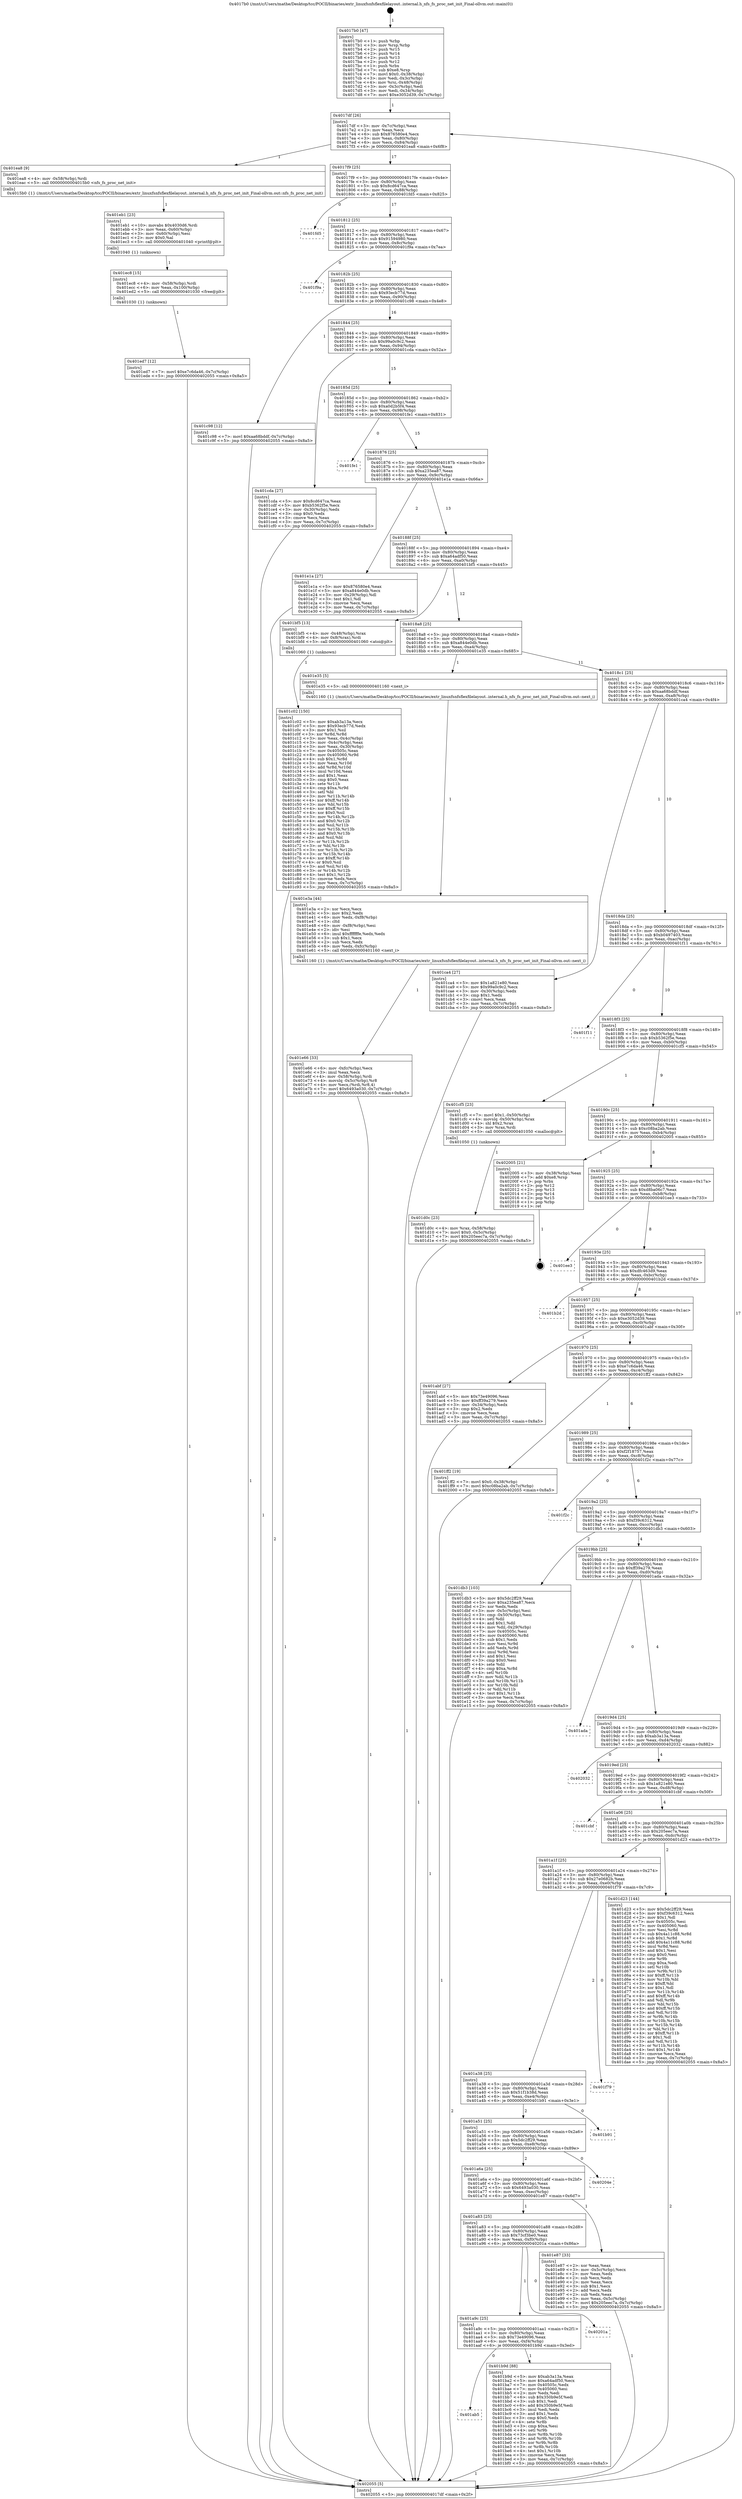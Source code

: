 digraph "0x4017b0" {
  label = "0x4017b0 (/mnt/c/Users/mathe/Desktop/tcc/POCII/binaries/extr_linuxfsnfsflexfilelayout..internal.h_nfs_fs_proc_net_init_Final-ollvm.out::main(0))"
  labelloc = "t"
  node[shape=record]

  Entry [label="",width=0.3,height=0.3,shape=circle,fillcolor=black,style=filled]
  "0x4017df" [label="{
     0x4017df [26]\l
     | [instrs]\l
     &nbsp;&nbsp;0x4017df \<+3\>: mov -0x7c(%rbp),%eax\l
     &nbsp;&nbsp;0x4017e2 \<+2\>: mov %eax,%ecx\l
     &nbsp;&nbsp;0x4017e4 \<+6\>: sub $0x876580e4,%ecx\l
     &nbsp;&nbsp;0x4017ea \<+3\>: mov %eax,-0x80(%rbp)\l
     &nbsp;&nbsp;0x4017ed \<+6\>: mov %ecx,-0x84(%rbp)\l
     &nbsp;&nbsp;0x4017f3 \<+6\>: je 0000000000401ea8 \<main+0x6f8\>\l
  }"]
  "0x401ea8" [label="{
     0x401ea8 [9]\l
     | [instrs]\l
     &nbsp;&nbsp;0x401ea8 \<+4\>: mov -0x58(%rbp),%rdi\l
     &nbsp;&nbsp;0x401eac \<+5\>: call 00000000004015b0 \<nfs_fs_proc_net_init\>\l
     | [calls]\l
     &nbsp;&nbsp;0x4015b0 \{1\} (/mnt/c/Users/mathe/Desktop/tcc/POCII/binaries/extr_linuxfsnfsflexfilelayout..internal.h_nfs_fs_proc_net_init_Final-ollvm.out::nfs_fs_proc_net_init)\l
  }"]
  "0x4017f9" [label="{
     0x4017f9 [25]\l
     | [instrs]\l
     &nbsp;&nbsp;0x4017f9 \<+5\>: jmp 00000000004017fe \<main+0x4e\>\l
     &nbsp;&nbsp;0x4017fe \<+3\>: mov -0x80(%rbp),%eax\l
     &nbsp;&nbsp;0x401801 \<+5\>: sub $0x8cd647ca,%eax\l
     &nbsp;&nbsp;0x401806 \<+6\>: mov %eax,-0x88(%rbp)\l
     &nbsp;&nbsp;0x40180c \<+6\>: je 0000000000401fd5 \<main+0x825\>\l
  }"]
  Exit [label="",width=0.3,height=0.3,shape=circle,fillcolor=black,style=filled,peripheries=2]
  "0x401fd5" [label="{
     0x401fd5\l
  }", style=dashed]
  "0x401812" [label="{
     0x401812 [25]\l
     | [instrs]\l
     &nbsp;&nbsp;0x401812 \<+5\>: jmp 0000000000401817 \<main+0x67\>\l
     &nbsp;&nbsp;0x401817 \<+3\>: mov -0x80(%rbp),%eax\l
     &nbsp;&nbsp;0x40181a \<+5\>: sub $0x91594980,%eax\l
     &nbsp;&nbsp;0x40181f \<+6\>: mov %eax,-0x8c(%rbp)\l
     &nbsp;&nbsp;0x401825 \<+6\>: je 0000000000401f9a \<main+0x7ea\>\l
  }"]
  "0x401ed7" [label="{
     0x401ed7 [12]\l
     | [instrs]\l
     &nbsp;&nbsp;0x401ed7 \<+7\>: movl $0xe7c6da46,-0x7c(%rbp)\l
     &nbsp;&nbsp;0x401ede \<+5\>: jmp 0000000000402055 \<main+0x8a5\>\l
  }"]
  "0x401f9a" [label="{
     0x401f9a\l
  }", style=dashed]
  "0x40182b" [label="{
     0x40182b [25]\l
     | [instrs]\l
     &nbsp;&nbsp;0x40182b \<+5\>: jmp 0000000000401830 \<main+0x80\>\l
     &nbsp;&nbsp;0x401830 \<+3\>: mov -0x80(%rbp),%eax\l
     &nbsp;&nbsp;0x401833 \<+5\>: sub $0x93ecb77d,%eax\l
     &nbsp;&nbsp;0x401838 \<+6\>: mov %eax,-0x90(%rbp)\l
     &nbsp;&nbsp;0x40183e \<+6\>: je 0000000000401c98 \<main+0x4e8\>\l
  }"]
  "0x401ec8" [label="{
     0x401ec8 [15]\l
     | [instrs]\l
     &nbsp;&nbsp;0x401ec8 \<+4\>: mov -0x58(%rbp),%rdi\l
     &nbsp;&nbsp;0x401ecc \<+6\>: mov %eax,-0x100(%rbp)\l
     &nbsp;&nbsp;0x401ed2 \<+5\>: call 0000000000401030 \<free@plt\>\l
     | [calls]\l
     &nbsp;&nbsp;0x401030 \{1\} (unknown)\l
  }"]
  "0x401c98" [label="{
     0x401c98 [12]\l
     | [instrs]\l
     &nbsp;&nbsp;0x401c98 \<+7\>: movl $0xaa68bddf,-0x7c(%rbp)\l
     &nbsp;&nbsp;0x401c9f \<+5\>: jmp 0000000000402055 \<main+0x8a5\>\l
  }"]
  "0x401844" [label="{
     0x401844 [25]\l
     | [instrs]\l
     &nbsp;&nbsp;0x401844 \<+5\>: jmp 0000000000401849 \<main+0x99\>\l
     &nbsp;&nbsp;0x401849 \<+3\>: mov -0x80(%rbp),%eax\l
     &nbsp;&nbsp;0x40184c \<+5\>: sub $0x99a0c9c2,%eax\l
     &nbsp;&nbsp;0x401851 \<+6\>: mov %eax,-0x94(%rbp)\l
     &nbsp;&nbsp;0x401857 \<+6\>: je 0000000000401cda \<main+0x52a\>\l
  }"]
  "0x401eb1" [label="{
     0x401eb1 [23]\l
     | [instrs]\l
     &nbsp;&nbsp;0x401eb1 \<+10\>: movabs $0x4030d6,%rdi\l
     &nbsp;&nbsp;0x401ebb \<+3\>: mov %eax,-0x60(%rbp)\l
     &nbsp;&nbsp;0x401ebe \<+3\>: mov -0x60(%rbp),%esi\l
     &nbsp;&nbsp;0x401ec1 \<+2\>: mov $0x0,%al\l
     &nbsp;&nbsp;0x401ec3 \<+5\>: call 0000000000401040 \<printf@plt\>\l
     | [calls]\l
     &nbsp;&nbsp;0x401040 \{1\} (unknown)\l
  }"]
  "0x401cda" [label="{
     0x401cda [27]\l
     | [instrs]\l
     &nbsp;&nbsp;0x401cda \<+5\>: mov $0x8cd647ca,%eax\l
     &nbsp;&nbsp;0x401cdf \<+5\>: mov $0xb5362f5e,%ecx\l
     &nbsp;&nbsp;0x401ce4 \<+3\>: mov -0x30(%rbp),%edx\l
     &nbsp;&nbsp;0x401ce7 \<+3\>: cmp $0x0,%edx\l
     &nbsp;&nbsp;0x401cea \<+3\>: cmove %ecx,%eax\l
     &nbsp;&nbsp;0x401ced \<+3\>: mov %eax,-0x7c(%rbp)\l
     &nbsp;&nbsp;0x401cf0 \<+5\>: jmp 0000000000402055 \<main+0x8a5\>\l
  }"]
  "0x40185d" [label="{
     0x40185d [25]\l
     | [instrs]\l
     &nbsp;&nbsp;0x40185d \<+5\>: jmp 0000000000401862 \<main+0xb2\>\l
     &nbsp;&nbsp;0x401862 \<+3\>: mov -0x80(%rbp),%eax\l
     &nbsp;&nbsp;0x401865 \<+5\>: sub $0xa0d2b5f4,%eax\l
     &nbsp;&nbsp;0x40186a \<+6\>: mov %eax,-0x98(%rbp)\l
     &nbsp;&nbsp;0x401870 \<+6\>: je 0000000000401fe1 \<main+0x831\>\l
  }"]
  "0x401e66" [label="{
     0x401e66 [33]\l
     | [instrs]\l
     &nbsp;&nbsp;0x401e66 \<+6\>: mov -0xfc(%rbp),%ecx\l
     &nbsp;&nbsp;0x401e6c \<+3\>: imul %eax,%ecx\l
     &nbsp;&nbsp;0x401e6f \<+4\>: mov -0x58(%rbp),%rdi\l
     &nbsp;&nbsp;0x401e73 \<+4\>: movslq -0x5c(%rbp),%r8\l
     &nbsp;&nbsp;0x401e77 \<+4\>: mov %ecx,(%rdi,%r8,4)\l
     &nbsp;&nbsp;0x401e7b \<+7\>: movl $0x6493a030,-0x7c(%rbp)\l
     &nbsp;&nbsp;0x401e82 \<+5\>: jmp 0000000000402055 \<main+0x8a5\>\l
  }"]
  "0x401fe1" [label="{
     0x401fe1\l
  }", style=dashed]
  "0x401876" [label="{
     0x401876 [25]\l
     | [instrs]\l
     &nbsp;&nbsp;0x401876 \<+5\>: jmp 000000000040187b \<main+0xcb\>\l
     &nbsp;&nbsp;0x40187b \<+3\>: mov -0x80(%rbp),%eax\l
     &nbsp;&nbsp;0x40187e \<+5\>: sub $0xa235ea87,%eax\l
     &nbsp;&nbsp;0x401883 \<+6\>: mov %eax,-0x9c(%rbp)\l
     &nbsp;&nbsp;0x401889 \<+6\>: je 0000000000401e1a \<main+0x66a\>\l
  }"]
  "0x401e3a" [label="{
     0x401e3a [44]\l
     | [instrs]\l
     &nbsp;&nbsp;0x401e3a \<+2\>: xor %ecx,%ecx\l
     &nbsp;&nbsp;0x401e3c \<+5\>: mov $0x2,%edx\l
     &nbsp;&nbsp;0x401e41 \<+6\>: mov %edx,-0xf8(%rbp)\l
     &nbsp;&nbsp;0x401e47 \<+1\>: cltd\l
     &nbsp;&nbsp;0x401e48 \<+6\>: mov -0xf8(%rbp),%esi\l
     &nbsp;&nbsp;0x401e4e \<+2\>: idiv %esi\l
     &nbsp;&nbsp;0x401e50 \<+6\>: imul $0xfffffffe,%edx,%edx\l
     &nbsp;&nbsp;0x401e56 \<+3\>: sub $0x1,%ecx\l
     &nbsp;&nbsp;0x401e59 \<+2\>: sub %ecx,%edx\l
     &nbsp;&nbsp;0x401e5b \<+6\>: mov %edx,-0xfc(%rbp)\l
     &nbsp;&nbsp;0x401e61 \<+5\>: call 0000000000401160 \<next_i\>\l
     | [calls]\l
     &nbsp;&nbsp;0x401160 \{1\} (/mnt/c/Users/mathe/Desktop/tcc/POCII/binaries/extr_linuxfsnfsflexfilelayout..internal.h_nfs_fs_proc_net_init_Final-ollvm.out::next_i)\l
  }"]
  "0x401e1a" [label="{
     0x401e1a [27]\l
     | [instrs]\l
     &nbsp;&nbsp;0x401e1a \<+5\>: mov $0x876580e4,%eax\l
     &nbsp;&nbsp;0x401e1f \<+5\>: mov $0xa844e0db,%ecx\l
     &nbsp;&nbsp;0x401e24 \<+3\>: mov -0x29(%rbp),%dl\l
     &nbsp;&nbsp;0x401e27 \<+3\>: test $0x1,%dl\l
     &nbsp;&nbsp;0x401e2a \<+3\>: cmovne %ecx,%eax\l
     &nbsp;&nbsp;0x401e2d \<+3\>: mov %eax,-0x7c(%rbp)\l
     &nbsp;&nbsp;0x401e30 \<+5\>: jmp 0000000000402055 \<main+0x8a5\>\l
  }"]
  "0x40188f" [label="{
     0x40188f [25]\l
     | [instrs]\l
     &nbsp;&nbsp;0x40188f \<+5\>: jmp 0000000000401894 \<main+0xe4\>\l
     &nbsp;&nbsp;0x401894 \<+3\>: mov -0x80(%rbp),%eax\l
     &nbsp;&nbsp;0x401897 \<+5\>: sub $0xa64adf50,%eax\l
     &nbsp;&nbsp;0x40189c \<+6\>: mov %eax,-0xa0(%rbp)\l
     &nbsp;&nbsp;0x4018a2 \<+6\>: je 0000000000401bf5 \<main+0x445\>\l
  }"]
  "0x401d0c" [label="{
     0x401d0c [23]\l
     | [instrs]\l
     &nbsp;&nbsp;0x401d0c \<+4\>: mov %rax,-0x58(%rbp)\l
     &nbsp;&nbsp;0x401d10 \<+7\>: movl $0x0,-0x5c(%rbp)\l
     &nbsp;&nbsp;0x401d17 \<+7\>: movl $0x205eec7a,-0x7c(%rbp)\l
     &nbsp;&nbsp;0x401d1e \<+5\>: jmp 0000000000402055 \<main+0x8a5\>\l
  }"]
  "0x401bf5" [label="{
     0x401bf5 [13]\l
     | [instrs]\l
     &nbsp;&nbsp;0x401bf5 \<+4\>: mov -0x48(%rbp),%rax\l
     &nbsp;&nbsp;0x401bf9 \<+4\>: mov 0x8(%rax),%rdi\l
     &nbsp;&nbsp;0x401bfd \<+5\>: call 0000000000401060 \<atoi@plt\>\l
     | [calls]\l
     &nbsp;&nbsp;0x401060 \{1\} (unknown)\l
  }"]
  "0x4018a8" [label="{
     0x4018a8 [25]\l
     | [instrs]\l
     &nbsp;&nbsp;0x4018a8 \<+5\>: jmp 00000000004018ad \<main+0xfd\>\l
     &nbsp;&nbsp;0x4018ad \<+3\>: mov -0x80(%rbp),%eax\l
     &nbsp;&nbsp;0x4018b0 \<+5\>: sub $0xa844e0db,%eax\l
     &nbsp;&nbsp;0x4018b5 \<+6\>: mov %eax,-0xa4(%rbp)\l
     &nbsp;&nbsp;0x4018bb \<+6\>: je 0000000000401e35 \<main+0x685\>\l
  }"]
  "0x401c02" [label="{
     0x401c02 [150]\l
     | [instrs]\l
     &nbsp;&nbsp;0x401c02 \<+5\>: mov $0xab3a13a,%ecx\l
     &nbsp;&nbsp;0x401c07 \<+5\>: mov $0x93ecb77d,%edx\l
     &nbsp;&nbsp;0x401c0c \<+3\>: mov $0x1,%sil\l
     &nbsp;&nbsp;0x401c0f \<+3\>: xor %r8d,%r8d\l
     &nbsp;&nbsp;0x401c12 \<+3\>: mov %eax,-0x4c(%rbp)\l
     &nbsp;&nbsp;0x401c15 \<+3\>: mov -0x4c(%rbp),%eax\l
     &nbsp;&nbsp;0x401c18 \<+3\>: mov %eax,-0x30(%rbp)\l
     &nbsp;&nbsp;0x401c1b \<+7\>: mov 0x40505c,%eax\l
     &nbsp;&nbsp;0x401c22 \<+8\>: mov 0x405060,%r9d\l
     &nbsp;&nbsp;0x401c2a \<+4\>: sub $0x1,%r8d\l
     &nbsp;&nbsp;0x401c2e \<+3\>: mov %eax,%r10d\l
     &nbsp;&nbsp;0x401c31 \<+3\>: add %r8d,%r10d\l
     &nbsp;&nbsp;0x401c34 \<+4\>: imul %r10d,%eax\l
     &nbsp;&nbsp;0x401c38 \<+3\>: and $0x1,%eax\l
     &nbsp;&nbsp;0x401c3b \<+3\>: cmp $0x0,%eax\l
     &nbsp;&nbsp;0x401c3e \<+4\>: sete %r11b\l
     &nbsp;&nbsp;0x401c42 \<+4\>: cmp $0xa,%r9d\l
     &nbsp;&nbsp;0x401c46 \<+3\>: setl %bl\l
     &nbsp;&nbsp;0x401c49 \<+3\>: mov %r11b,%r14b\l
     &nbsp;&nbsp;0x401c4c \<+4\>: xor $0xff,%r14b\l
     &nbsp;&nbsp;0x401c50 \<+3\>: mov %bl,%r15b\l
     &nbsp;&nbsp;0x401c53 \<+4\>: xor $0xff,%r15b\l
     &nbsp;&nbsp;0x401c57 \<+4\>: xor $0x0,%sil\l
     &nbsp;&nbsp;0x401c5b \<+3\>: mov %r14b,%r12b\l
     &nbsp;&nbsp;0x401c5e \<+4\>: and $0x0,%r12b\l
     &nbsp;&nbsp;0x401c62 \<+3\>: and %sil,%r11b\l
     &nbsp;&nbsp;0x401c65 \<+3\>: mov %r15b,%r13b\l
     &nbsp;&nbsp;0x401c68 \<+4\>: and $0x0,%r13b\l
     &nbsp;&nbsp;0x401c6c \<+3\>: and %sil,%bl\l
     &nbsp;&nbsp;0x401c6f \<+3\>: or %r11b,%r12b\l
     &nbsp;&nbsp;0x401c72 \<+3\>: or %bl,%r13b\l
     &nbsp;&nbsp;0x401c75 \<+3\>: xor %r13b,%r12b\l
     &nbsp;&nbsp;0x401c78 \<+3\>: or %r15b,%r14b\l
     &nbsp;&nbsp;0x401c7b \<+4\>: xor $0xff,%r14b\l
     &nbsp;&nbsp;0x401c7f \<+4\>: or $0x0,%sil\l
     &nbsp;&nbsp;0x401c83 \<+3\>: and %sil,%r14b\l
     &nbsp;&nbsp;0x401c86 \<+3\>: or %r14b,%r12b\l
     &nbsp;&nbsp;0x401c89 \<+4\>: test $0x1,%r12b\l
     &nbsp;&nbsp;0x401c8d \<+3\>: cmovne %edx,%ecx\l
     &nbsp;&nbsp;0x401c90 \<+3\>: mov %ecx,-0x7c(%rbp)\l
     &nbsp;&nbsp;0x401c93 \<+5\>: jmp 0000000000402055 \<main+0x8a5\>\l
  }"]
  "0x401e35" [label="{
     0x401e35 [5]\l
     | [instrs]\l
     &nbsp;&nbsp;0x401e35 \<+5\>: call 0000000000401160 \<next_i\>\l
     | [calls]\l
     &nbsp;&nbsp;0x401160 \{1\} (/mnt/c/Users/mathe/Desktop/tcc/POCII/binaries/extr_linuxfsnfsflexfilelayout..internal.h_nfs_fs_proc_net_init_Final-ollvm.out::next_i)\l
  }"]
  "0x4018c1" [label="{
     0x4018c1 [25]\l
     | [instrs]\l
     &nbsp;&nbsp;0x4018c1 \<+5\>: jmp 00000000004018c6 \<main+0x116\>\l
     &nbsp;&nbsp;0x4018c6 \<+3\>: mov -0x80(%rbp),%eax\l
     &nbsp;&nbsp;0x4018c9 \<+5\>: sub $0xaa68bddf,%eax\l
     &nbsp;&nbsp;0x4018ce \<+6\>: mov %eax,-0xa8(%rbp)\l
     &nbsp;&nbsp;0x4018d4 \<+6\>: je 0000000000401ca4 \<main+0x4f4\>\l
  }"]
  "0x401ab5" [label="{
     0x401ab5\l
  }", style=dashed]
  "0x401ca4" [label="{
     0x401ca4 [27]\l
     | [instrs]\l
     &nbsp;&nbsp;0x401ca4 \<+5\>: mov $0x1a821e80,%eax\l
     &nbsp;&nbsp;0x401ca9 \<+5\>: mov $0x99a0c9c2,%ecx\l
     &nbsp;&nbsp;0x401cae \<+3\>: mov -0x30(%rbp),%edx\l
     &nbsp;&nbsp;0x401cb1 \<+3\>: cmp $0x1,%edx\l
     &nbsp;&nbsp;0x401cb4 \<+3\>: cmovl %ecx,%eax\l
     &nbsp;&nbsp;0x401cb7 \<+3\>: mov %eax,-0x7c(%rbp)\l
     &nbsp;&nbsp;0x401cba \<+5\>: jmp 0000000000402055 \<main+0x8a5\>\l
  }"]
  "0x4018da" [label="{
     0x4018da [25]\l
     | [instrs]\l
     &nbsp;&nbsp;0x4018da \<+5\>: jmp 00000000004018df \<main+0x12f\>\l
     &nbsp;&nbsp;0x4018df \<+3\>: mov -0x80(%rbp),%eax\l
     &nbsp;&nbsp;0x4018e2 \<+5\>: sub $0xb0497403,%eax\l
     &nbsp;&nbsp;0x4018e7 \<+6\>: mov %eax,-0xac(%rbp)\l
     &nbsp;&nbsp;0x4018ed \<+6\>: je 0000000000401f11 \<main+0x761\>\l
  }"]
  "0x401b9d" [label="{
     0x401b9d [88]\l
     | [instrs]\l
     &nbsp;&nbsp;0x401b9d \<+5\>: mov $0xab3a13a,%eax\l
     &nbsp;&nbsp;0x401ba2 \<+5\>: mov $0xa64adf50,%ecx\l
     &nbsp;&nbsp;0x401ba7 \<+7\>: mov 0x40505c,%edx\l
     &nbsp;&nbsp;0x401bae \<+7\>: mov 0x405060,%esi\l
     &nbsp;&nbsp;0x401bb5 \<+2\>: mov %edx,%edi\l
     &nbsp;&nbsp;0x401bb7 \<+6\>: sub $0x350b9e5f,%edi\l
     &nbsp;&nbsp;0x401bbd \<+3\>: sub $0x1,%edi\l
     &nbsp;&nbsp;0x401bc0 \<+6\>: add $0x350b9e5f,%edi\l
     &nbsp;&nbsp;0x401bc6 \<+3\>: imul %edi,%edx\l
     &nbsp;&nbsp;0x401bc9 \<+3\>: and $0x1,%edx\l
     &nbsp;&nbsp;0x401bcc \<+3\>: cmp $0x0,%edx\l
     &nbsp;&nbsp;0x401bcf \<+4\>: sete %r8b\l
     &nbsp;&nbsp;0x401bd3 \<+3\>: cmp $0xa,%esi\l
     &nbsp;&nbsp;0x401bd6 \<+4\>: setl %r9b\l
     &nbsp;&nbsp;0x401bda \<+3\>: mov %r8b,%r10b\l
     &nbsp;&nbsp;0x401bdd \<+3\>: and %r9b,%r10b\l
     &nbsp;&nbsp;0x401be0 \<+3\>: xor %r9b,%r8b\l
     &nbsp;&nbsp;0x401be3 \<+3\>: or %r8b,%r10b\l
     &nbsp;&nbsp;0x401be6 \<+4\>: test $0x1,%r10b\l
     &nbsp;&nbsp;0x401bea \<+3\>: cmovne %ecx,%eax\l
     &nbsp;&nbsp;0x401bed \<+3\>: mov %eax,-0x7c(%rbp)\l
     &nbsp;&nbsp;0x401bf0 \<+5\>: jmp 0000000000402055 \<main+0x8a5\>\l
  }"]
  "0x401f11" [label="{
     0x401f11\l
  }", style=dashed]
  "0x4018f3" [label="{
     0x4018f3 [25]\l
     | [instrs]\l
     &nbsp;&nbsp;0x4018f3 \<+5\>: jmp 00000000004018f8 \<main+0x148\>\l
     &nbsp;&nbsp;0x4018f8 \<+3\>: mov -0x80(%rbp),%eax\l
     &nbsp;&nbsp;0x4018fb \<+5\>: sub $0xb5362f5e,%eax\l
     &nbsp;&nbsp;0x401900 \<+6\>: mov %eax,-0xb0(%rbp)\l
     &nbsp;&nbsp;0x401906 \<+6\>: je 0000000000401cf5 \<main+0x545\>\l
  }"]
  "0x401a9c" [label="{
     0x401a9c [25]\l
     | [instrs]\l
     &nbsp;&nbsp;0x401a9c \<+5\>: jmp 0000000000401aa1 \<main+0x2f1\>\l
     &nbsp;&nbsp;0x401aa1 \<+3\>: mov -0x80(%rbp),%eax\l
     &nbsp;&nbsp;0x401aa4 \<+5\>: sub $0x73e49096,%eax\l
     &nbsp;&nbsp;0x401aa9 \<+6\>: mov %eax,-0xf4(%rbp)\l
     &nbsp;&nbsp;0x401aaf \<+6\>: je 0000000000401b9d \<main+0x3ed\>\l
  }"]
  "0x401cf5" [label="{
     0x401cf5 [23]\l
     | [instrs]\l
     &nbsp;&nbsp;0x401cf5 \<+7\>: movl $0x1,-0x50(%rbp)\l
     &nbsp;&nbsp;0x401cfc \<+4\>: movslq -0x50(%rbp),%rax\l
     &nbsp;&nbsp;0x401d00 \<+4\>: shl $0x2,%rax\l
     &nbsp;&nbsp;0x401d04 \<+3\>: mov %rax,%rdi\l
     &nbsp;&nbsp;0x401d07 \<+5\>: call 0000000000401050 \<malloc@plt\>\l
     | [calls]\l
     &nbsp;&nbsp;0x401050 \{1\} (unknown)\l
  }"]
  "0x40190c" [label="{
     0x40190c [25]\l
     | [instrs]\l
     &nbsp;&nbsp;0x40190c \<+5\>: jmp 0000000000401911 \<main+0x161\>\l
     &nbsp;&nbsp;0x401911 \<+3\>: mov -0x80(%rbp),%eax\l
     &nbsp;&nbsp;0x401914 \<+5\>: sub $0xc08ba2ab,%eax\l
     &nbsp;&nbsp;0x401919 \<+6\>: mov %eax,-0xb4(%rbp)\l
     &nbsp;&nbsp;0x40191f \<+6\>: je 0000000000402005 \<main+0x855\>\l
  }"]
  "0x40201a" [label="{
     0x40201a\l
  }", style=dashed]
  "0x402005" [label="{
     0x402005 [21]\l
     | [instrs]\l
     &nbsp;&nbsp;0x402005 \<+3\>: mov -0x38(%rbp),%eax\l
     &nbsp;&nbsp;0x402008 \<+7\>: add $0xe8,%rsp\l
     &nbsp;&nbsp;0x40200f \<+1\>: pop %rbx\l
     &nbsp;&nbsp;0x402010 \<+2\>: pop %r12\l
     &nbsp;&nbsp;0x402012 \<+2\>: pop %r13\l
     &nbsp;&nbsp;0x402014 \<+2\>: pop %r14\l
     &nbsp;&nbsp;0x402016 \<+2\>: pop %r15\l
     &nbsp;&nbsp;0x402018 \<+1\>: pop %rbp\l
     &nbsp;&nbsp;0x402019 \<+1\>: ret\l
  }"]
  "0x401925" [label="{
     0x401925 [25]\l
     | [instrs]\l
     &nbsp;&nbsp;0x401925 \<+5\>: jmp 000000000040192a \<main+0x17a\>\l
     &nbsp;&nbsp;0x40192a \<+3\>: mov -0x80(%rbp),%eax\l
     &nbsp;&nbsp;0x40192d \<+5\>: sub $0xd8ba06c7,%eax\l
     &nbsp;&nbsp;0x401932 \<+6\>: mov %eax,-0xb8(%rbp)\l
     &nbsp;&nbsp;0x401938 \<+6\>: je 0000000000401ee3 \<main+0x733\>\l
  }"]
  "0x401a83" [label="{
     0x401a83 [25]\l
     | [instrs]\l
     &nbsp;&nbsp;0x401a83 \<+5\>: jmp 0000000000401a88 \<main+0x2d8\>\l
     &nbsp;&nbsp;0x401a88 \<+3\>: mov -0x80(%rbp),%eax\l
     &nbsp;&nbsp;0x401a8b \<+5\>: sub $0x73cf3be0,%eax\l
     &nbsp;&nbsp;0x401a90 \<+6\>: mov %eax,-0xf0(%rbp)\l
     &nbsp;&nbsp;0x401a96 \<+6\>: je 000000000040201a \<main+0x86a\>\l
  }"]
  "0x401ee3" [label="{
     0x401ee3\l
  }", style=dashed]
  "0x40193e" [label="{
     0x40193e [25]\l
     | [instrs]\l
     &nbsp;&nbsp;0x40193e \<+5\>: jmp 0000000000401943 \<main+0x193\>\l
     &nbsp;&nbsp;0x401943 \<+3\>: mov -0x80(%rbp),%eax\l
     &nbsp;&nbsp;0x401946 \<+5\>: sub $0xdfc463d9,%eax\l
     &nbsp;&nbsp;0x40194b \<+6\>: mov %eax,-0xbc(%rbp)\l
     &nbsp;&nbsp;0x401951 \<+6\>: je 0000000000401b2d \<main+0x37d\>\l
  }"]
  "0x401e87" [label="{
     0x401e87 [33]\l
     | [instrs]\l
     &nbsp;&nbsp;0x401e87 \<+2\>: xor %eax,%eax\l
     &nbsp;&nbsp;0x401e89 \<+3\>: mov -0x5c(%rbp),%ecx\l
     &nbsp;&nbsp;0x401e8c \<+2\>: mov %eax,%edx\l
     &nbsp;&nbsp;0x401e8e \<+2\>: sub %ecx,%edx\l
     &nbsp;&nbsp;0x401e90 \<+2\>: mov %eax,%ecx\l
     &nbsp;&nbsp;0x401e92 \<+3\>: sub $0x1,%ecx\l
     &nbsp;&nbsp;0x401e95 \<+2\>: add %ecx,%edx\l
     &nbsp;&nbsp;0x401e97 \<+2\>: sub %edx,%eax\l
     &nbsp;&nbsp;0x401e99 \<+3\>: mov %eax,-0x5c(%rbp)\l
     &nbsp;&nbsp;0x401e9c \<+7\>: movl $0x205eec7a,-0x7c(%rbp)\l
     &nbsp;&nbsp;0x401ea3 \<+5\>: jmp 0000000000402055 \<main+0x8a5\>\l
  }"]
  "0x401b2d" [label="{
     0x401b2d\l
  }", style=dashed]
  "0x401957" [label="{
     0x401957 [25]\l
     | [instrs]\l
     &nbsp;&nbsp;0x401957 \<+5\>: jmp 000000000040195c \<main+0x1ac\>\l
     &nbsp;&nbsp;0x40195c \<+3\>: mov -0x80(%rbp),%eax\l
     &nbsp;&nbsp;0x40195f \<+5\>: sub $0xe3052d39,%eax\l
     &nbsp;&nbsp;0x401964 \<+6\>: mov %eax,-0xc0(%rbp)\l
     &nbsp;&nbsp;0x40196a \<+6\>: je 0000000000401abf \<main+0x30f\>\l
  }"]
  "0x401a6a" [label="{
     0x401a6a [25]\l
     | [instrs]\l
     &nbsp;&nbsp;0x401a6a \<+5\>: jmp 0000000000401a6f \<main+0x2bf\>\l
     &nbsp;&nbsp;0x401a6f \<+3\>: mov -0x80(%rbp),%eax\l
     &nbsp;&nbsp;0x401a72 \<+5\>: sub $0x6493a030,%eax\l
     &nbsp;&nbsp;0x401a77 \<+6\>: mov %eax,-0xec(%rbp)\l
     &nbsp;&nbsp;0x401a7d \<+6\>: je 0000000000401e87 \<main+0x6d7\>\l
  }"]
  "0x401abf" [label="{
     0x401abf [27]\l
     | [instrs]\l
     &nbsp;&nbsp;0x401abf \<+5\>: mov $0x73e49096,%eax\l
     &nbsp;&nbsp;0x401ac4 \<+5\>: mov $0xff39a279,%ecx\l
     &nbsp;&nbsp;0x401ac9 \<+3\>: mov -0x34(%rbp),%edx\l
     &nbsp;&nbsp;0x401acc \<+3\>: cmp $0x2,%edx\l
     &nbsp;&nbsp;0x401acf \<+3\>: cmovne %ecx,%eax\l
     &nbsp;&nbsp;0x401ad2 \<+3\>: mov %eax,-0x7c(%rbp)\l
     &nbsp;&nbsp;0x401ad5 \<+5\>: jmp 0000000000402055 \<main+0x8a5\>\l
  }"]
  "0x401970" [label="{
     0x401970 [25]\l
     | [instrs]\l
     &nbsp;&nbsp;0x401970 \<+5\>: jmp 0000000000401975 \<main+0x1c5\>\l
     &nbsp;&nbsp;0x401975 \<+3\>: mov -0x80(%rbp),%eax\l
     &nbsp;&nbsp;0x401978 \<+5\>: sub $0xe7c6da46,%eax\l
     &nbsp;&nbsp;0x40197d \<+6\>: mov %eax,-0xc4(%rbp)\l
     &nbsp;&nbsp;0x401983 \<+6\>: je 0000000000401ff2 \<main+0x842\>\l
  }"]
  "0x402055" [label="{
     0x402055 [5]\l
     | [instrs]\l
     &nbsp;&nbsp;0x402055 \<+5\>: jmp 00000000004017df \<main+0x2f\>\l
  }"]
  "0x4017b0" [label="{
     0x4017b0 [47]\l
     | [instrs]\l
     &nbsp;&nbsp;0x4017b0 \<+1\>: push %rbp\l
     &nbsp;&nbsp;0x4017b1 \<+3\>: mov %rsp,%rbp\l
     &nbsp;&nbsp;0x4017b4 \<+2\>: push %r15\l
     &nbsp;&nbsp;0x4017b6 \<+2\>: push %r14\l
     &nbsp;&nbsp;0x4017b8 \<+2\>: push %r13\l
     &nbsp;&nbsp;0x4017ba \<+2\>: push %r12\l
     &nbsp;&nbsp;0x4017bc \<+1\>: push %rbx\l
     &nbsp;&nbsp;0x4017bd \<+7\>: sub $0xe8,%rsp\l
     &nbsp;&nbsp;0x4017c4 \<+7\>: movl $0x0,-0x38(%rbp)\l
     &nbsp;&nbsp;0x4017cb \<+3\>: mov %edi,-0x3c(%rbp)\l
     &nbsp;&nbsp;0x4017ce \<+4\>: mov %rsi,-0x48(%rbp)\l
     &nbsp;&nbsp;0x4017d2 \<+3\>: mov -0x3c(%rbp),%edi\l
     &nbsp;&nbsp;0x4017d5 \<+3\>: mov %edi,-0x34(%rbp)\l
     &nbsp;&nbsp;0x4017d8 \<+7\>: movl $0xe3052d39,-0x7c(%rbp)\l
  }"]
  "0x40204e" [label="{
     0x40204e\l
  }", style=dashed]
  "0x401ff2" [label="{
     0x401ff2 [19]\l
     | [instrs]\l
     &nbsp;&nbsp;0x401ff2 \<+7\>: movl $0x0,-0x38(%rbp)\l
     &nbsp;&nbsp;0x401ff9 \<+7\>: movl $0xc08ba2ab,-0x7c(%rbp)\l
     &nbsp;&nbsp;0x402000 \<+5\>: jmp 0000000000402055 \<main+0x8a5\>\l
  }"]
  "0x401989" [label="{
     0x401989 [25]\l
     | [instrs]\l
     &nbsp;&nbsp;0x401989 \<+5\>: jmp 000000000040198e \<main+0x1de\>\l
     &nbsp;&nbsp;0x40198e \<+3\>: mov -0x80(%rbp),%eax\l
     &nbsp;&nbsp;0x401991 \<+5\>: sub $0xf2f18757,%eax\l
     &nbsp;&nbsp;0x401996 \<+6\>: mov %eax,-0xc8(%rbp)\l
     &nbsp;&nbsp;0x40199c \<+6\>: je 0000000000401f2c \<main+0x77c\>\l
  }"]
  "0x401a51" [label="{
     0x401a51 [25]\l
     | [instrs]\l
     &nbsp;&nbsp;0x401a51 \<+5\>: jmp 0000000000401a56 \<main+0x2a6\>\l
     &nbsp;&nbsp;0x401a56 \<+3\>: mov -0x80(%rbp),%eax\l
     &nbsp;&nbsp;0x401a59 \<+5\>: sub $0x5dc2ff29,%eax\l
     &nbsp;&nbsp;0x401a5e \<+6\>: mov %eax,-0xe8(%rbp)\l
     &nbsp;&nbsp;0x401a64 \<+6\>: je 000000000040204e \<main+0x89e\>\l
  }"]
  "0x401f2c" [label="{
     0x401f2c\l
  }", style=dashed]
  "0x4019a2" [label="{
     0x4019a2 [25]\l
     | [instrs]\l
     &nbsp;&nbsp;0x4019a2 \<+5\>: jmp 00000000004019a7 \<main+0x1f7\>\l
     &nbsp;&nbsp;0x4019a7 \<+3\>: mov -0x80(%rbp),%eax\l
     &nbsp;&nbsp;0x4019aa \<+5\>: sub $0xf39c6312,%eax\l
     &nbsp;&nbsp;0x4019af \<+6\>: mov %eax,-0xcc(%rbp)\l
     &nbsp;&nbsp;0x4019b5 \<+6\>: je 0000000000401db3 \<main+0x603\>\l
  }"]
  "0x401b91" [label="{
     0x401b91\l
  }", style=dashed]
  "0x401db3" [label="{
     0x401db3 [103]\l
     | [instrs]\l
     &nbsp;&nbsp;0x401db3 \<+5\>: mov $0x5dc2ff29,%eax\l
     &nbsp;&nbsp;0x401db8 \<+5\>: mov $0xa235ea87,%ecx\l
     &nbsp;&nbsp;0x401dbd \<+2\>: xor %edx,%edx\l
     &nbsp;&nbsp;0x401dbf \<+3\>: mov -0x5c(%rbp),%esi\l
     &nbsp;&nbsp;0x401dc2 \<+3\>: cmp -0x50(%rbp),%esi\l
     &nbsp;&nbsp;0x401dc5 \<+4\>: setl %dil\l
     &nbsp;&nbsp;0x401dc9 \<+4\>: and $0x1,%dil\l
     &nbsp;&nbsp;0x401dcd \<+4\>: mov %dil,-0x29(%rbp)\l
     &nbsp;&nbsp;0x401dd1 \<+7\>: mov 0x40505c,%esi\l
     &nbsp;&nbsp;0x401dd8 \<+8\>: mov 0x405060,%r8d\l
     &nbsp;&nbsp;0x401de0 \<+3\>: sub $0x1,%edx\l
     &nbsp;&nbsp;0x401de3 \<+3\>: mov %esi,%r9d\l
     &nbsp;&nbsp;0x401de6 \<+3\>: add %edx,%r9d\l
     &nbsp;&nbsp;0x401de9 \<+4\>: imul %r9d,%esi\l
     &nbsp;&nbsp;0x401ded \<+3\>: and $0x1,%esi\l
     &nbsp;&nbsp;0x401df0 \<+3\>: cmp $0x0,%esi\l
     &nbsp;&nbsp;0x401df3 \<+4\>: sete %dil\l
     &nbsp;&nbsp;0x401df7 \<+4\>: cmp $0xa,%r8d\l
     &nbsp;&nbsp;0x401dfb \<+4\>: setl %r10b\l
     &nbsp;&nbsp;0x401dff \<+3\>: mov %dil,%r11b\l
     &nbsp;&nbsp;0x401e02 \<+3\>: and %r10b,%r11b\l
     &nbsp;&nbsp;0x401e05 \<+3\>: xor %r10b,%dil\l
     &nbsp;&nbsp;0x401e08 \<+3\>: or %dil,%r11b\l
     &nbsp;&nbsp;0x401e0b \<+4\>: test $0x1,%r11b\l
     &nbsp;&nbsp;0x401e0f \<+3\>: cmovne %ecx,%eax\l
     &nbsp;&nbsp;0x401e12 \<+3\>: mov %eax,-0x7c(%rbp)\l
     &nbsp;&nbsp;0x401e15 \<+5\>: jmp 0000000000402055 \<main+0x8a5\>\l
  }"]
  "0x4019bb" [label="{
     0x4019bb [25]\l
     | [instrs]\l
     &nbsp;&nbsp;0x4019bb \<+5\>: jmp 00000000004019c0 \<main+0x210\>\l
     &nbsp;&nbsp;0x4019c0 \<+3\>: mov -0x80(%rbp),%eax\l
     &nbsp;&nbsp;0x4019c3 \<+5\>: sub $0xff39a279,%eax\l
     &nbsp;&nbsp;0x4019c8 \<+6\>: mov %eax,-0xd0(%rbp)\l
     &nbsp;&nbsp;0x4019ce \<+6\>: je 0000000000401ada \<main+0x32a\>\l
  }"]
  "0x401a38" [label="{
     0x401a38 [25]\l
     | [instrs]\l
     &nbsp;&nbsp;0x401a38 \<+5\>: jmp 0000000000401a3d \<main+0x28d\>\l
     &nbsp;&nbsp;0x401a3d \<+3\>: mov -0x80(%rbp),%eax\l
     &nbsp;&nbsp;0x401a40 \<+5\>: sub $0x51f1b38d,%eax\l
     &nbsp;&nbsp;0x401a45 \<+6\>: mov %eax,-0xe4(%rbp)\l
     &nbsp;&nbsp;0x401a4b \<+6\>: je 0000000000401b91 \<main+0x3e1\>\l
  }"]
  "0x401ada" [label="{
     0x401ada\l
  }", style=dashed]
  "0x4019d4" [label="{
     0x4019d4 [25]\l
     | [instrs]\l
     &nbsp;&nbsp;0x4019d4 \<+5\>: jmp 00000000004019d9 \<main+0x229\>\l
     &nbsp;&nbsp;0x4019d9 \<+3\>: mov -0x80(%rbp),%eax\l
     &nbsp;&nbsp;0x4019dc \<+5\>: sub $0xab3a13a,%eax\l
     &nbsp;&nbsp;0x4019e1 \<+6\>: mov %eax,-0xd4(%rbp)\l
     &nbsp;&nbsp;0x4019e7 \<+6\>: je 0000000000402032 \<main+0x882\>\l
  }"]
  "0x401f79" [label="{
     0x401f79\l
  }", style=dashed]
  "0x402032" [label="{
     0x402032\l
  }", style=dashed]
  "0x4019ed" [label="{
     0x4019ed [25]\l
     | [instrs]\l
     &nbsp;&nbsp;0x4019ed \<+5\>: jmp 00000000004019f2 \<main+0x242\>\l
     &nbsp;&nbsp;0x4019f2 \<+3\>: mov -0x80(%rbp),%eax\l
     &nbsp;&nbsp;0x4019f5 \<+5\>: sub $0x1a821e80,%eax\l
     &nbsp;&nbsp;0x4019fa \<+6\>: mov %eax,-0xd8(%rbp)\l
     &nbsp;&nbsp;0x401a00 \<+6\>: je 0000000000401cbf \<main+0x50f\>\l
  }"]
  "0x401a1f" [label="{
     0x401a1f [25]\l
     | [instrs]\l
     &nbsp;&nbsp;0x401a1f \<+5\>: jmp 0000000000401a24 \<main+0x274\>\l
     &nbsp;&nbsp;0x401a24 \<+3\>: mov -0x80(%rbp),%eax\l
     &nbsp;&nbsp;0x401a27 \<+5\>: sub $0x27e0682b,%eax\l
     &nbsp;&nbsp;0x401a2c \<+6\>: mov %eax,-0xe0(%rbp)\l
     &nbsp;&nbsp;0x401a32 \<+6\>: je 0000000000401f79 \<main+0x7c9\>\l
  }"]
  "0x401cbf" [label="{
     0x401cbf\l
  }", style=dashed]
  "0x401a06" [label="{
     0x401a06 [25]\l
     | [instrs]\l
     &nbsp;&nbsp;0x401a06 \<+5\>: jmp 0000000000401a0b \<main+0x25b\>\l
     &nbsp;&nbsp;0x401a0b \<+3\>: mov -0x80(%rbp),%eax\l
     &nbsp;&nbsp;0x401a0e \<+5\>: sub $0x205eec7a,%eax\l
     &nbsp;&nbsp;0x401a13 \<+6\>: mov %eax,-0xdc(%rbp)\l
     &nbsp;&nbsp;0x401a19 \<+6\>: je 0000000000401d23 \<main+0x573\>\l
  }"]
  "0x401d23" [label="{
     0x401d23 [144]\l
     | [instrs]\l
     &nbsp;&nbsp;0x401d23 \<+5\>: mov $0x5dc2ff29,%eax\l
     &nbsp;&nbsp;0x401d28 \<+5\>: mov $0xf39c6312,%ecx\l
     &nbsp;&nbsp;0x401d2d \<+2\>: mov $0x1,%dl\l
     &nbsp;&nbsp;0x401d2f \<+7\>: mov 0x40505c,%esi\l
     &nbsp;&nbsp;0x401d36 \<+7\>: mov 0x405060,%edi\l
     &nbsp;&nbsp;0x401d3d \<+3\>: mov %esi,%r8d\l
     &nbsp;&nbsp;0x401d40 \<+7\>: sub $0x4a11c88,%r8d\l
     &nbsp;&nbsp;0x401d47 \<+4\>: sub $0x1,%r8d\l
     &nbsp;&nbsp;0x401d4b \<+7\>: add $0x4a11c88,%r8d\l
     &nbsp;&nbsp;0x401d52 \<+4\>: imul %r8d,%esi\l
     &nbsp;&nbsp;0x401d56 \<+3\>: and $0x1,%esi\l
     &nbsp;&nbsp;0x401d59 \<+3\>: cmp $0x0,%esi\l
     &nbsp;&nbsp;0x401d5c \<+4\>: sete %r9b\l
     &nbsp;&nbsp;0x401d60 \<+3\>: cmp $0xa,%edi\l
     &nbsp;&nbsp;0x401d63 \<+4\>: setl %r10b\l
     &nbsp;&nbsp;0x401d67 \<+3\>: mov %r9b,%r11b\l
     &nbsp;&nbsp;0x401d6a \<+4\>: xor $0xff,%r11b\l
     &nbsp;&nbsp;0x401d6e \<+3\>: mov %r10b,%bl\l
     &nbsp;&nbsp;0x401d71 \<+3\>: xor $0xff,%bl\l
     &nbsp;&nbsp;0x401d74 \<+3\>: xor $0x1,%dl\l
     &nbsp;&nbsp;0x401d77 \<+3\>: mov %r11b,%r14b\l
     &nbsp;&nbsp;0x401d7a \<+4\>: and $0xff,%r14b\l
     &nbsp;&nbsp;0x401d7e \<+3\>: and %dl,%r9b\l
     &nbsp;&nbsp;0x401d81 \<+3\>: mov %bl,%r15b\l
     &nbsp;&nbsp;0x401d84 \<+4\>: and $0xff,%r15b\l
     &nbsp;&nbsp;0x401d88 \<+3\>: and %dl,%r10b\l
     &nbsp;&nbsp;0x401d8b \<+3\>: or %r9b,%r14b\l
     &nbsp;&nbsp;0x401d8e \<+3\>: or %r10b,%r15b\l
     &nbsp;&nbsp;0x401d91 \<+3\>: xor %r15b,%r14b\l
     &nbsp;&nbsp;0x401d94 \<+3\>: or %bl,%r11b\l
     &nbsp;&nbsp;0x401d97 \<+4\>: xor $0xff,%r11b\l
     &nbsp;&nbsp;0x401d9b \<+3\>: or $0x1,%dl\l
     &nbsp;&nbsp;0x401d9e \<+3\>: and %dl,%r11b\l
     &nbsp;&nbsp;0x401da1 \<+3\>: or %r11b,%r14b\l
     &nbsp;&nbsp;0x401da4 \<+4\>: test $0x1,%r14b\l
     &nbsp;&nbsp;0x401da8 \<+3\>: cmovne %ecx,%eax\l
     &nbsp;&nbsp;0x401dab \<+3\>: mov %eax,-0x7c(%rbp)\l
     &nbsp;&nbsp;0x401dae \<+5\>: jmp 0000000000402055 \<main+0x8a5\>\l
  }"]
  Entry -> "0x4017b0" [label=" 1"]
  "0x4017df" -> "0x401ea8" [label=" 1"]
  "0x4017df" -> "0x4017f9" [label=" 17"]
  "0x402005" -> Exit [label=" 1"]
  "0x4017f9" -> "0x401fd5" [label=" 0"]
  "0x4017f9" -> "0x401812" [label=" 17"]
  "0x401ff2" -> "0x402055" [label=" 1"]
  "0x401812" -> "0x401f9a" [label=" 0"]
  "0x401812" -> "0x40182b" [label=" 17"]
  "0x401ed7" -> "0x402055" [label=" 1"]
  "0x40182b" -> "0x401c98" [label=" 1"]
  "0x40182b" -> "0x401844" [label=" 16"]
  "0x401ec8" -> "0x401ed7" [label=" 1"]
  "0x401844" -> "0x401cda" [label=" 1"]
  "0x401844" -> "0x40185d" [label=" 15"]
  "0x401eb1" -> "0x401ec8" [label=" 1"]
  "0x40185d" -> "0x401fe1" [label=" 0"]
  "0x40185d" -> "0x401876" [label=" 15"]
  "0x401ea8" -> "0x401eb1" [label=" 1"]
  "0x401876" -> "0x401e1a" [label=" 2"]
  "0x401876" -> "0x40188f" [label=" 13"]
  "0x401e87" -> "0x402055" [label=" 1"]
  "0x40188f" -> "0x401bf5" [label=" 1"]
  "0x40188f" -> "0x4018a8" [label=" 12"]
  "0x401e66" -> "0x402055" [label=" 1"]
  "0x4018a8" -> "0x401e35" [label=" 1"]
  "0x4018a8" -> "0x4018c1" [label=" 11"]
  "0x401e3a" -> "0x401e66" [label=" 1"]
  "0x4018c1" -> "0x401ca4" [label=" 1"]
  "0x4018c1" -> "0x4018da" [label=" 10"]
  "0x401e35" -> "0x401e3a" [label=" 1"]
  "0x4018da" -> "0x401f11" [label=" 0"]
  "0x4018da" -> "0x4018f3" [label=" 10"]
  "0x401e1a" -> "0x402055" [label=" 2"]
  "0x4018f3" -> "0x401cf5" [label=" 1"]
  "0x4018f3" -> "0x40190c" [label=" 9"]
  "0x401d23" -> "0x402055" [label=" 2"]
  "0x40190c" -> "0x402005" [label=" 1"]
  "0x40190c" -> "0x401925" [label=" 8"]
  "0x401d0c" -> "0x402055" [label=" 1"]
  "0x401925" -> "0x401ee3" [label=" 0"]
  "0x401925" -> "0x40193e" [label=" 8"]
  "0x401cda" -> "0x402055" [label=" 1"]
  "0x40193e" -> "0x401b2d" [label=" 0"]
  "0x40193e" -> "0x401957" [label=" 8"]
  "0x401ca4" -> "0x402055" [label=" 1"]
  "0x401957" -> "0x401abf" [label=" 1"]
  "0x401957" -> "0x401970" [label=" 7"]
  "0x401abf" -> "0x402055" [label=" 1"]
  "0x4017b0" -> "0x4017df" [label=" 1"]
  "0x402055" -> "0x4017df" [label=" 17"]
  "0x401c02" -> "0x402055" [label=" 1"]
  "0x401970" -> "0x401ff2" [label=" 1"]
  "0x401970" -> "0x401989" [label=" 6"]
  "0x401bf5" -> "0x401c02" [label=" 1"]
  "0x401989" -> "0x401f2c" [label=" 0"]
  "0x401989" -> "0x4019a2" [label=" 6"]
  "0x401a9c" -> "0x401ab5" [label=" 0"]
  "0x4019a2" -> "0x401db3" [label=" 2"]
  "0x4019a2" -> "0x4019bb" [label=" 4"]
  "0x401a9c" -> "0x401b9d" [label=" 1"]
  "0x4019bb" -> "0x401ada" [label=" 0"]
  "0x4019bb" -> "0x4019d4" [label=" 4"]
  "0x401a83" -> "0x401a9c" [label=" 1"]
  "0x4019d4" -> "0x402032" [label=" 0"]
  "0x4019d4" -> "0x4019ed" [label=" 4"]
  "0x401a83" -> "0x40201a" [label=" 0"]
  "0x4019ed" -> "0x401cbf" [label=" 0"]
  "0x4019ed" -> "0x401a06" [label=" 4"]
  "0x401a6a" -> "0x401a83" [label=" 1"]
  "0x401a06" -> "0x401d23" [label=" 2"]
  "0x401a06" -> "0x401a1f" [label=" 2"]
  "0x401cf5" -> "0x401d0c" [label=" 1"]
  "0x401a1f" -> "0x401f79" [label=" 0"]
  "0x401a1f" -> "0x401a38" [label=" 2"]
  "0x401db3" -> "0x402055" [label=" 2"]
  "0x401a38" -> "0x401b91" [label=" 0"]
  "0x401a38" -> "0x401a51" [label=" 2"]
  "0x401b9d" -> "0x402055" [label=" 1"]
  "0x401a51" -> "0x40204e" [label=" 0"]
  "0x401a51" -> "0x401a6a" [label=" 2"]
  "0x401c98" -> "0x402055" [label=" 1"]
  "0x401a6a" -> "0x401e87" [label=" 1"]
}
